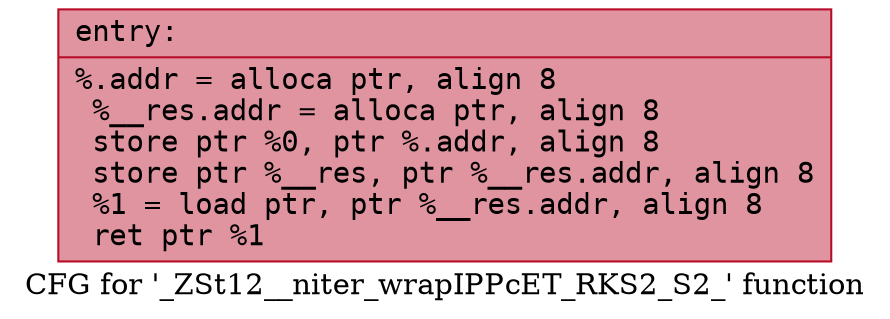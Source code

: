 digraph "CFG for '_ZSt12__niter_wrapIPPcET_RKS2_S2_' function" {
	label="CFG for '_ZSt12__niter_wrapIPPcET_RKS2_S2_' function";

	Node0x561f16553c40 [shape=record,color="#b70d28ff", style=filled, fillcolor="#b70d2870" fontname="Courier",label="{entry:\l|  %.addr = alloca ptr, align 8\l  %__res.addr = alloca ptr, align 8\l  store ptr %0, ptr %.addr, align 8\l  store ptr %__res, ptr %__res.addr, align 8\l  %1 = load ptr, ptr %__res.addr, align 8\l  ret ptr %1\l}"];
}
